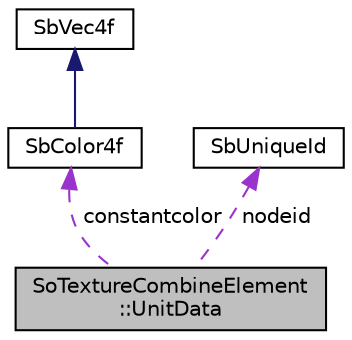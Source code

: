 digraph "SoTextureCombineElement::UnitData"
{
 // LATEX_PDF_SIZE
  edge [fontname="Helvetica",fontsize="10",labelfontname="Helvetica",labelfontsize="10"];
  node [fontname="Helvetica",fontsize="10",shape=record];
  Node1 [label="SoTextureCombineElement\l::UnitData",height=0.2,width=0.4,color="black", fillcolor="grey75", style="filled", fontcolor="black",tooltip=" "];
  Node2 -> Node1 [dir="back",color="darkorchid3",fontsize="10",style="dashed",label=" constantcolor" ,fontname="Helvetica"];
  Node2 [label="SbColor4f",height=0.2,width=0.4,color="black", fillcolor="white", style="filled",URL="$classSbColor4f.html",tooltip="The SbColor4f class contains the red, green, blue and alpha components which make up a color value."];
  Node3 -> Node2 [dir="back",color="midnightblue",fontsize="10",style="solid",fontname="Helvetica"];
  Node3 [label="SbVec4f",height=0.2,width=0.4,color="black", fillcolor="white", style="filled",URL="$classSbVec4f.html",tooltip="The SbVec4f class is a 4 dimensional vector with floating point coordinates."];
  Node4 -> Node1 [dir="back",color="darkorchid3",fontsize="10",style="dashed",label=" nodeid" ,fontname="Helvetica"];
  Node4 [label="SbUniqueId",height=0.2,width=0.4,color="black", fillcolor="white", style="filled",URL="$classSbUniqueId.html",tooltip="SbUniqueId is an integer type for node identifiers."];
}
